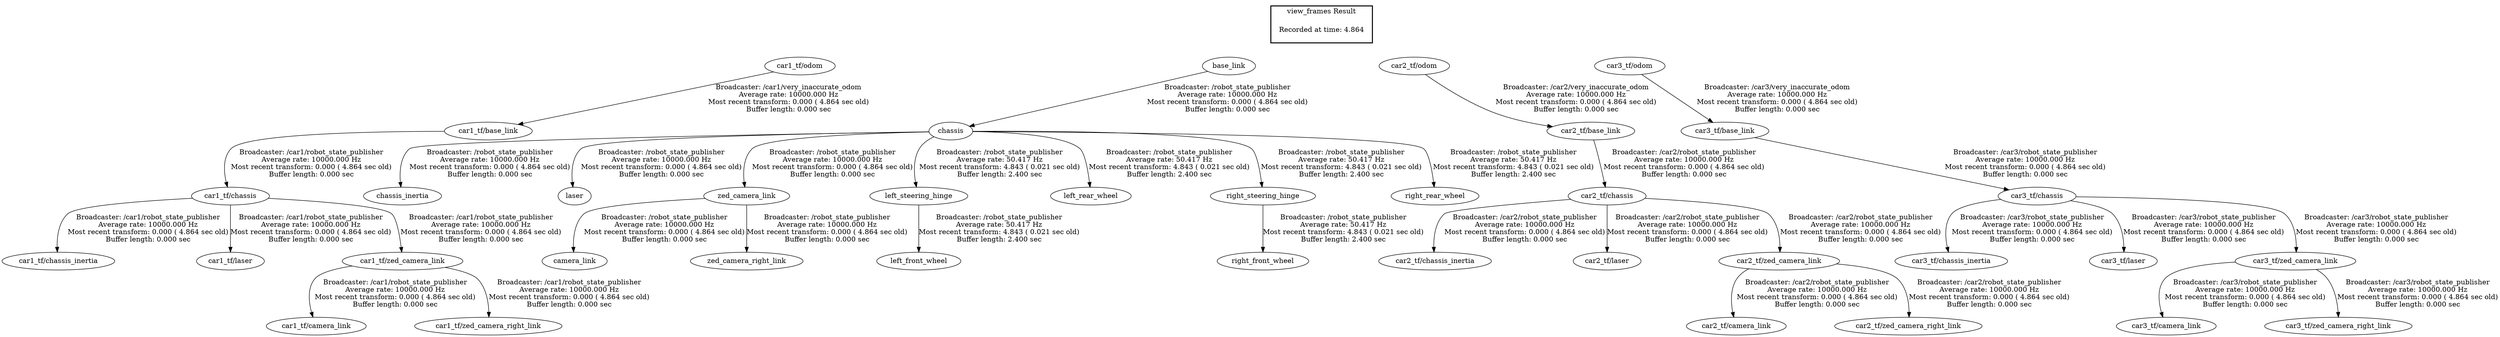 digraph G {
"car1_tf/base_link" -> "car1_tf/chassis"[label="Broadcaster: /car1/robot_state_publisher\nAverage rate: 10000.000 Hz\nMost recent transform: 0.000 ( 4.864 sec old)\nBuffer length: 0.000 sec\n"];
"car1_tf/odom" -> "car1_tf/base_link"[label="Broadcaster: /car1/very_inaccurate_odom\nAverage rate: 10000.000 Hz\nMost recent transform: 0.000 ( 4.864 sec old)\nBuffer length: 0.000 sec\n"];
"car1_tf/chassis" -> "car1_tf/chassis_inertia"[label="Broadcaster: /car1/robot_state_publisher\nAverage rate: 10000.000 Hz\nMost recent transform: 0.000 ( 4.864 sec old)\nBuffer length: 0.000 sec\n"];
"car1_tf/chassis" -> "car1_tf/laser"[label="Broadcaster: /car1/robot_state_publisher\nAverage rate: 10000.000 Hz\nMost recent transform: 0.000 ( 4.864 sec old)\nBuffer length: 0.000 sec\n"];
"car1_tf/chassis" -> "car1_tf/zed_camera_link"[label="Broadcaster: /car1/robot_state_publisher\nAverage rate: 10000.000 Hz\nMost recent transform: 0.000 ( 4.864 sec old)\nBuffer length: 0.000 sec\n"];
"car1_tf/zed_camera_link" -> "car1_tf/camera_link"[label="Broadcaster: /car1/robot_state_publisher\nAverage rate: 10000.000 Hz\nMost recent transform: 0.000 ( 4.864 sec old)\nBuffer length: 0.000 sec\n"];
"car1_tf/zed_camera_link" -> "car1_tf/zed_camera_right_link"[label="Broadcaster: /car1/robot_state_publisher\nAverage rate: 10000.000 Hz\nMost recent transform: 0.000 ( 4.864 sec old)\nBuffer length: 0.000 sec\n"];
"base_link" -> "chassis"[label="Broadcaster: /robot_state_publisher\nAverage rate: 10000.000 Hz\nMost recent transform: 0.000 ( 4.864 sec old)\nBuffer length: 0.000 sec\n"];
"chassis" -> "chassis_inertia"[label="Broadcaster: /robot_state_publisher\nAverage rate: 10000.000 Hz\nMost recent transform: 0.000 ( 4.864 sec old)\nBuffer length: 0.000 sec\n"];
"chassis" -> "laser"[label="Broadcaster: /robot_state_publisher\nAverage rate: 10000.000 Hz\nMost recent transform: 0.000 ( 4.864 sec old)\nBuffer length: 0.000 sec\n"];
"chassis" -> "zed_camera_link"[label="Broadcaster: /robot_state_publisher\nAverage rate: 10000.000 Hz\nMost recent transform: 0.000 ( 4.864 sec old)\nBuffer length: 0.000 sec\n"];
"zed_camera_link" -> "camera_link"[label="Broadcaster: /robot_state_publisher\nAverage rate: 10000.000 Hz\nMost recent transform: 0.000 ( 4.864 sec old)\nBuffer length: 0.000 sec\n"];
"zed_camera_link" -> "zed_camera_right_link"[label="Broadcaster: /robot_state_publisher\nAverage rate: 10000.000 Hz\nMost recent transform: 0.000 ( 4.864 sec old)\nBuffer length: 0.000 sec\n"];
"car2_tf/odom" -> "car2_tf/base_link"[label="Broadcaster: /car2/very_inaccurate_odom\nAverage rate: 10000.000 Hz\nMost recent transform: 0.000 ( 4.864 sec old)\nBuffer length: 0.000 sec\n"];
"car2_tf/base_link" -> "car2_tf/chassis"[label="Broadcaster: /car2/robot_state_publisher\nAverage rate: 10000.000 Hz\nMost recent transform: 0.000 ( 4.864 sec old)\nBuffer length: 0.000 sec\n"];
"car2_tf/chassis" -> "car2_tf/chassis_inertia"[label="Broadcaster: /car2/robot_state_publisher\nAverage rate: 10000.000 Hz\nMost recent transform: 0.000 ( 4.864 sec old)\nBuffer length: 0.000 sec\n"];
"car2_tf/chassis" -> "car2_tf/laser"[label="Broadcaster: /car2/robot_state_publisher\nAverage rate: 10000.000 Hz\nMost recent transform: 0.000 ( 4.864 sec old)\nBuffer length: 0.000 sec\n"];
"car2_tf/chassis" -> "car2_tf/zed_camera_link"[label="Broadcaster: /car2/robot_state_publisher\nAverage rate: 10000.000 Hz\nMost recent transform: 0.000 ( 4.864 sec old)\nBuffer length: 0.000 sec\n"];
"car2_tf/zed_camera_link" -> "car2_tf/camera_link"[label="Broadcaster: /car2/robot_state_publisher\nAverage rate: 10000.000 Hz\nMost recent transform: 0.000 ( 4.864 sec old)\nBuffer length: 0.000 sec\n"];
"car2_tf/zed_camera_link" -> "car2_tf/zed_camera_right_link"[label="Broadcaster: /car2/robot_state_publisher\nAverage rate: 10000.000 Hz\nMost recent transform: 0.000 ( 4.864 sec old)\nBuffer length: 0.000 sec\n"];
"car3_tf/base_link" -> "car3_tf/chassis"[label="Broadcaster: /car3/robot_state_publisher\nAverage rate: 10000.000 Hz\nMost recent transform: 0.000 ( 4.864 sec old)\nBuffer length: 0.000 sec\n"];
"car3_tf/odom" -> "car3_tf/base_link"[label="Broadcaster: /car3/very_inaccurate_odom\nAverage rate: 10000.000 Hz\nMost recent transform: 0.000 ( 4.864 sec old)\nBuffer length: 0.000 sec\n"];
"car3_tf/chassis" -> "car3_tf/chassis_inertia"[label="Broadcaster: /car3/robot_state_publisher\nAverage rate: 10000.000 Hz\nMost recent transform: 0.000 ( 4.864 sec old)\nBuffer length: 0.000 sec\n"];
"car3_tf/chassis" -> "car3_tf/laser"[label="Broadcaster: /car3/robot_state_publisher\nAverage rate: 10000.000 Hz\nMost recent transform: 0.000 ( 4.864 sec old)\nBuffer length: 0.000 sec\n"];
"car3_tf/chassis" -> "car3_tf/zed_camera_link"[label="Broadcaster: /car3/robot_state_publisher\nAverage rate: 10000.000 Hz\nMost recent transform: 0.000 ( 4.864 sec old)\nBuffer length: 0.000 sec\n"];
"car3_tf/zed_camera_link" -> "car3_tf/camera_link"[label="Broadcaster: /car3/robot_state_publisher\nAverage rate: 10000.000 Hz\nMost recent transform: 0.000 ( 4.864 sec old)\nBuffer length: 0.000 sec\n"];
"car3_tf/zed_camera_link" -> "car3_tf/zed_camera_right_link"[label="Broadcaster: /car3/robot_state_publisher\nAverage rate: 10000.000 Hz\nMost recent transform: 0.000 ( 4.864 sec old)\nBuffer length: 0.000 sec\n"];
"left_steering_hinge" -> "left_front_wheel"[label="Broadcaster: /robot_state_publisher\nAverage rate: 50.417 Hz\nMost recent transform: 4.843 ( 0.021 sec old)\nBuffer length: 2.400 sec\n"];
"chassis" -> "left_steering_hinge"[label="Broadcaster: /robot_state_publisher\nAverage rate: 50.417 Hz\nMost recent transform: 4.843 ( 0.021 sec old)\nBuffer length: 2.400 sec\n"];
"chassis" -> "left_rear_wheel"[label="Broadcaster: /robot_state_publisher\nAverage rate: 50.417 Hz\nMost recent transform: 4.843 ( 0.021 sec old)\nBuffer length: 2.400 sec\n"];
"right_steering_hinge" -> "right_front_wheel"[label="Broadcaster: /robot_state_publisher\nAverage rate: 50.417 Hz\nMost recent transform: 4.843 ( 0.021 sec old)\nBuffer length: 2.400 sec\n"];
"chassis" -> "right_steering_hinge"[label="Broadcaster: /robot_state_publisher\nAverage rate: 50.417 Hz\nMost recent transform: 4.843 ( 0.021 sec old)\nBuffer length: 2.400 sec\n"];
"chassis" -> "right_rear_wheel"[label="Broadcaster: /robot_state_publisher\nAverage rate: 50.417 Hz\nMost recent transform: 4.843 ( 0.021 sec old)\nBuffer length: 2.400 sec\n"];
edge [style=invis];
 subgraph cluster_legend { style=bold; color=black; label ="view_frames Result";
"Recorded at time: 4.864"[ shape=plaintext ] ;
 }->"base_link";
edge [style=invis];
 subgraph cluster_legend { style=bold; color=black; label ="view_frames Result";
"Recorded at time: 4.864"[ shape=plaintext ] ;
 }->"car2_tf/odom";
edge [style=invis];
 subgraph cluster_legend { style=bold; color=black; label ="view_frames Result";
"Recorded at time: 4.864"[ shape=plaintext ] ;
 }->"car1_tf/odom";
edge [style=invis];
 subgraph cluster_legend { style=bold; color=black; label ="view_frames Result";
"Recorded at time: 4.864"[ shape=plaintext ] ;
 }->"car3_tf/odom";
}